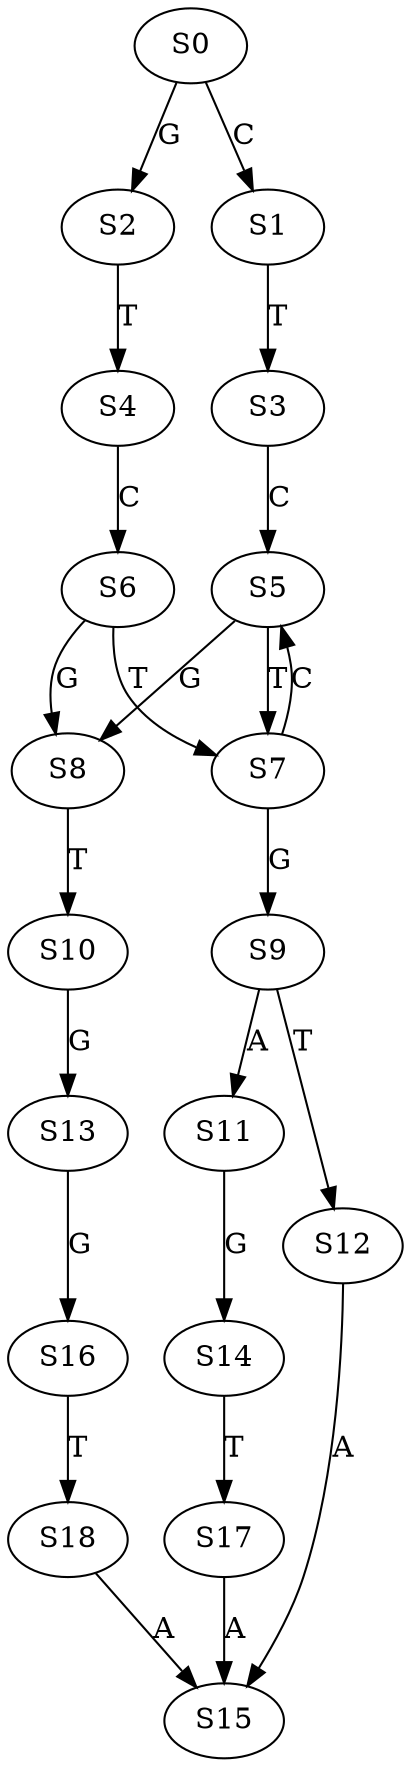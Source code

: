 strict digraph  {
	S0 -> S1 [ label = C ];
	S0 -> S2 [ label = G ];
	S1 -> S3 [ label = T ];
	S2 -> S4 [ label = T ];
	S3 -> S5 [ label = C ];
	S4 -> S6 [ label = C ];
	S5 -> S7 [ label = T ];
	S5 -> S8 [ label = G ];
	S6 -> S7 [ label = T ];
	S6 -> S8 [ label = G ];
	S7 -> S9 [ label = G ];
	S7 -> S5 [ label = C ];
	S8 -> S10 [ label = T ];
	S9 -> S11 [ label = A ];
	S9 -> S12 [ label = T ];
	S10 -> S13 [ label = G ];
	S11 -> S14 [ label = G ];
	S12 -> S15 [ label = A ];
	S13 -> S16 [ label = G ];
	S14 -> S17 [ label = T ];
	S16 -> S18 [ label = T ];
	S17 -> S15 [ label = A ];
	S18 -> S15 [ label = A ];
}
